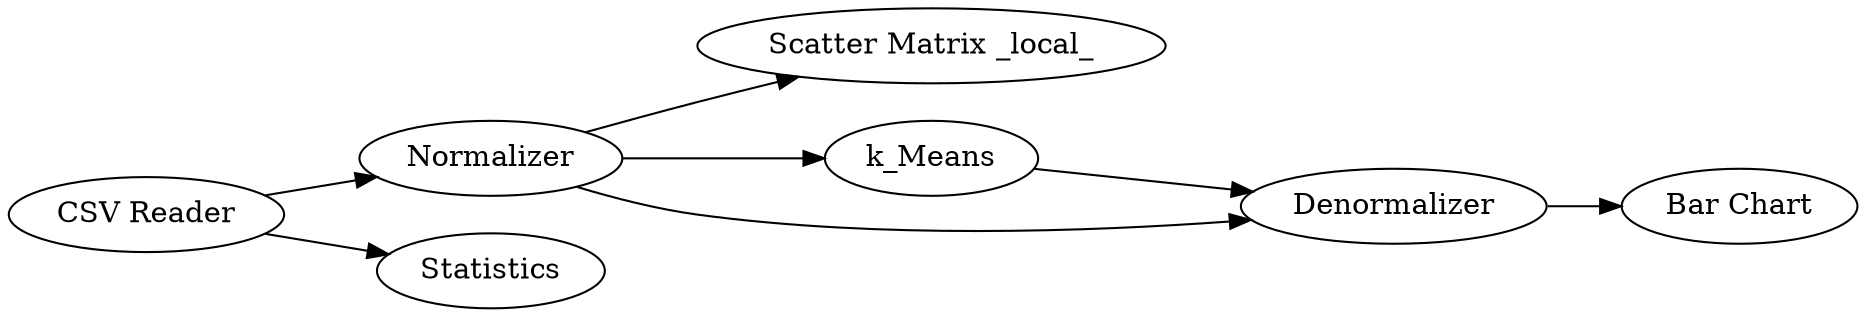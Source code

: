digraph {
	2 -> 27
	3 -> 4
	4 -> 26
	1 -> 2
	2 -> 3
	1 -> 14
	2 -> 4
	27 [label="Scatter Matrix _local_"]
	1 [label="CSV Reader"]
	4 [label=Denormalizer]
	26 [label="Bar Chart"]
	14 [label=Statistics]
	3 [label=k_Means]
	2 [label=Normalizer]
	rankdir=LR
}
